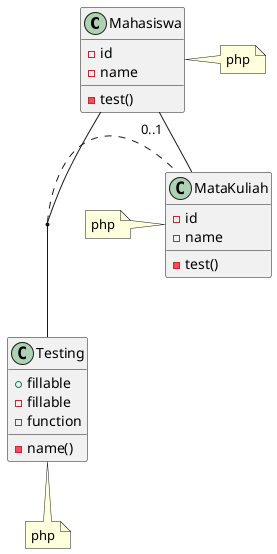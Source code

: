 @startuml test1

class Mahasiswa{
-id
-name
-test()
}
note right: php
class MataKuliah{
-id
-name
-test()
}
note left: php
class Testing{
+fillable
-fillable
-function
-name()
}
note bottom: php
Mahasiswa "0..1" - MataKuliah
(Mahasiswa, Testing) . MataKuliah

@enduml 